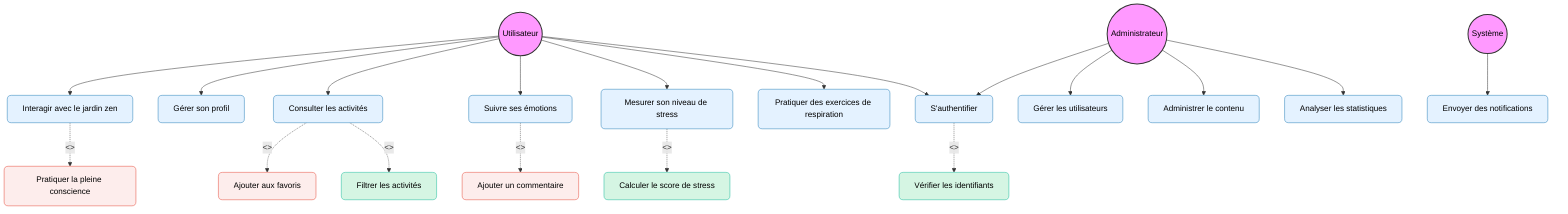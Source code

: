 flowchart TD
    %% Style des acteurs et cas d'utilisation
    classDef actor fill:#f9f,stroke:#333,stroke-width:2px,color:black
    classDef usecase fill:#e4f2ff,stroke:#2980b9,stroke-width:1px,rx:8px,ry:8px,color:black
    classDef include fill:#d5f5e3,stroke:#1abc9c,stroke-width:1px,rx:8px,ry:8px,color:black
    classDef extend fill:#fdedec,stroke:#e74c3c,stroke-width:1px,rx:8px,ry:8px,color:black

    %% Définition des acteurs
    User((Utilisateur)):::actor
    Admin((Administrateur)):::actor
    System((Système)):::actor
    
    %% Cas d'utilisation principaux
    UC1["S'authentifier"]:::usecase
    UC2[Gérer son profil]:::usecase
    UC3[Mesurer son niveau de stress]:::usecase
    UC4[Suivre ses émotions]:::usecase
    UC5[Consulter les activités]:::usecase
    UC6[Pratiquer des exercices de respiration]:::usecase
    UC7[Interagir avec le jardin zen]:::usecase
    UC8[Gérer les utilisateurs]:::usecase
    UC9[Administrer le contenu]:::usecase
    UC10[Analyser les statistiques]:::usecase
    UC11[Envoyer des notifications]:::usecase
    
    %% Relations utilisateur standard
    User --> UC1
    User --> UC2
    User --> UC3
    User --> UC4
    User --> UC5
    User --> UC6
    User --> UC7
    
    %% Relations administrateur
    Admin --> UC1
    Admin --> UC8
    Admin --> UC9
    Admin --> UC10
    
    %% Relation système
    System --> UC11
    
    %% Relations d'inclusion
    UC1 -.-> |<<include>>| UC1_1[Vérifier les identifiants]:::include
    UC3 -.-> |<<include>>| UC3_1[Calculer le score de stress]:::include
    UC5 -.-> |<<include>>| UC5_1[Filtrer les activités]:::include
    
    %% Relations d'extension
    UC5 -.-> |<<extend>>| UC5_2[Ajouter aux favoris]:::extend
    UC4 -.-> |<<extend>>| UC4_1[Ajouter un commentaire]:::extend
    UC7 -.-> |<<extend>>| UC7_1[Pratiquer la pleine conscience]:::extend